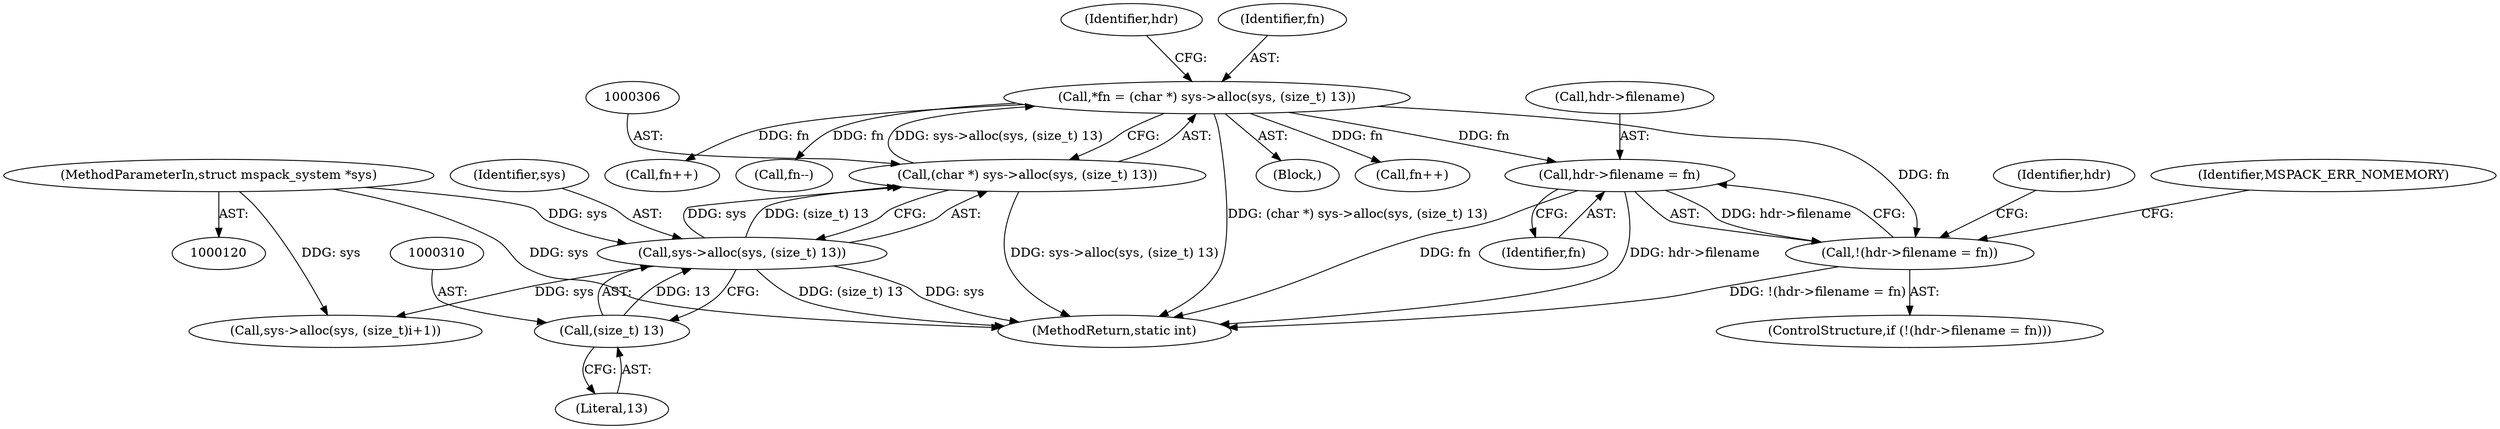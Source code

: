 digraph "0_libmspack_0b0ef9344255ff5acfac6b7af09198ac9c9756c8@pointer" {
"1000314" [label="(Call,hdr->filename = fn)"];
"1000303" [label="(Call,*fn = (char *) sys->alloc(sys, (size_t) 13))"];
"1000305" [label="(Call,(char *) sys->alloc(sys, (size_t) 13))"];
"1000307" [label="(Call,sys->alloc(sys, (size_t) 13))"];
"1000121" [label="(MethodParameterIn,struct mspack_system *sys)"];
"1000309" [label="(Call,(size_t) 13)"];
"1000313" [label="(Call,!(hdr->filename = fn))"];
"1000307" [label="(Call,sys->alloc(sys, (size_t) 13))"];
"1000355" [label="(Call,fn++)"];
"1000316" [label="(Identifier,hdr)"];
"1000315" [label="(Call,hdr->filename)"];
"1000311" [label="(Literal,13)"];
"1000314" [label="(Call,hdr->filename = fn)"];
"1000386" [label="(Call,fn--)"];
"1000496" [label="(Call,sys->alloc(sys, (size_t)i+1))"];
"1000303" [label="(Call,*fn = (char *) sys->alloc(sys, (size_t) 13))"];
"1000535" [label="(MethodReturn,static int)"];
"1000305" [label="(Call,(char *) sys->alloc(sys, (size_t) 13))"];
"1000309" [label="(Call,(size_t) 13)"];
"1000308" [label="(Identifier,sys)"];
"1000312" [label="(ControlStructure,if (!(hdr->filename = fn)))"];
"1000320" [label="(Identifier,MSPACK_ERR_NOMEMORY)"];
"1000300" [label="(Block,)"];
"1000304" [label="(Identifier,fn)"];
"1000397" [label="(Call,fn++)"];
"1000313" [label="(Call,!(hdr->filename = fn))"];
"1000121" [label="(MethodParameterIn,struct mspack_system *sys)"];
"1000324" [label="(Identifier,hdr)"];
"1000318" [label="(Identifier,fn)"];
"1000314" -> "1000313"  [label="AST: "];
"1000314" -> "1000318"  [label="CFG: "];
"1000315" -> "1000314"  [label="AST: "];
"1000318" -> "1000314"  [label="AST: "];
"1000313" -> "1000314"  [label="CFG: "];
"1000314" -> "1000535"  [label="DDG: hdr->filename"];
"1000314" -> "1000535"  [label="DDG: fn"];
"1000314" -> "1000313"  [label="DDG: hdr->filename"];
"1000303" -> "1000314"  [label="DDG: fn"];
"1000303" -> "1000300"  [label="AST: "];
"1000303" -> "1000305"  [label="CFG: "];
"1000304" -> "1000303"  [label="AST: "];
"1000305" -> "1000303"  [label="AST: "];
"1000316" -> "1000303"  [label="CFG: "];
"1000303" -> "1000535"  [label="DDG: (char *) sys->alloc(sys, (size_t) 13)"];
"1000305" -> "1000303"  [label="DDG: sys->alloc(sys, (size_t) 13)"];
"1000303" -> "1000313"  [label="DDG: fn"];
"1000303" -> "1000355"  [label="DDG: fn"];
"1000303" -> "1000386"  [label="DDG: fn"];
"1000303" -> "1000397"  [label="DDG: fn"];
"1000305" -> "1000307"  [label="CFG: "];
"1000306" -> "1000305"  [label="AST: "];
"1000307" -> "1000305"  [label="AST: "];
"1000305" -> "1000535"  [label="DDG: sys->alloc(sys, (size_t) 13)"];
"1000307" -> "1000305"  [label="DDG: sys"];
"1000307" -> "1000305"  [label="DDG: (size_t) 13"];
"1000307" -> "1000309"  [label="CFG: "];
"1000308" -> "1000307"  [label="AST: "];
"1000309" -> "1000307"  [label="AST: "];
"1000307" -> "1000535"  [label="DDG: (size_t) 13"];
"1000307" -> "1000535"  [label="DDG: sys"];
"1000121" -> "1000307"  [label="DDG: sys"];
"1000309" -> "1000307"  [label="DDG: 13"];
"1000307" -> "1000496"  [label="DDG: sys"];
"1000121" -> "1000120"  [label="AST: "];
"1000121" -> "1000535"  [label="DDG: sys"];
"1000121" -> "1000496"  [label="DDG: sys"];
"1000309" -> "1000311"  [label="CFG: "];
"1000310" -> "1000309"  [label="AST: "];
"1000311" -> "1000309"  [label="AST: "];
"1000313" -> "1000312"  [label="AST: "];
"1000320" -> "1000313"  [label="CFG: "];
"1000324" -> "1000313"  [label="CFG: "];
"1000313" -> "1000535"  [label="DDG: !(hdr->filename = fn)"];
}
